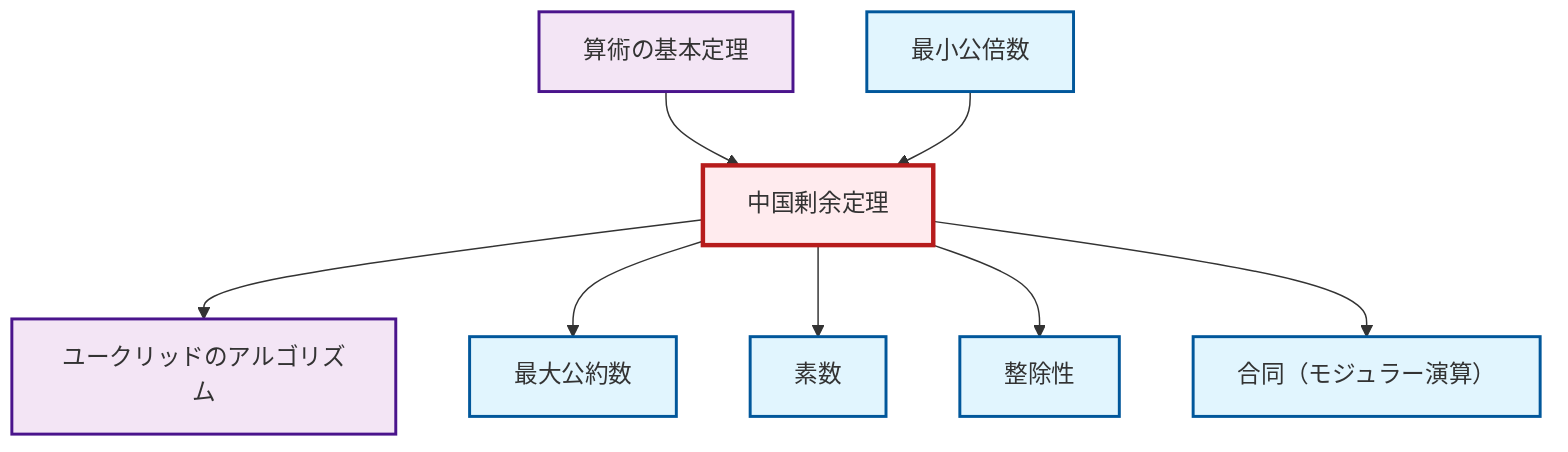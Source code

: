 graph TD
    classDef definition fill:#e1f5fe,stroke:#01579b,stroke-width:2px
    classDef theorem fill:#f3e5f5,stroke:#4a148c,stroke-width:2px
    classDef axiom fill:#fff3e0,stroke:#e65100,stroke-width:2px
    classDef example fill:#e8f5e9,stroke:#1b5e20,stroke-width:2px
    classDef current fill:#ffebee,stroke:#b71c1c,stroke-width:3px
    def-divisibility["整除性"]:::definition
    def-prime["素数"]:::definition
    thm-chinese-remainder["中国剰余定理"]:::theorem
    def-congruence["合同（モジュラー演算）"]:::definition
    def-lcm["最小公倍数"]:::definition
    thm-euclidean-algorithm["ユークリッドのアルゴリズム"]:::theorem
    def-gcd["最大公約数"]:::definition
    thm-fundamental-arithmetic["算術の基本定理"]:::theorem
    thm-chinese-remainder --> thm-euclidean-algorithm
    thm-fundamental-arithmetic --> thm-chinese-remainder
    thm-chinese-remainder --> def-gcd
    def-lcm --> thm-chinese-remainder
    thm-chinese-remainder --> def-prime
    thm-chinese-remainder --> def-divisibility
    thm-chinese-remainder --> def-congruence
    class thm-chinese-remainder current